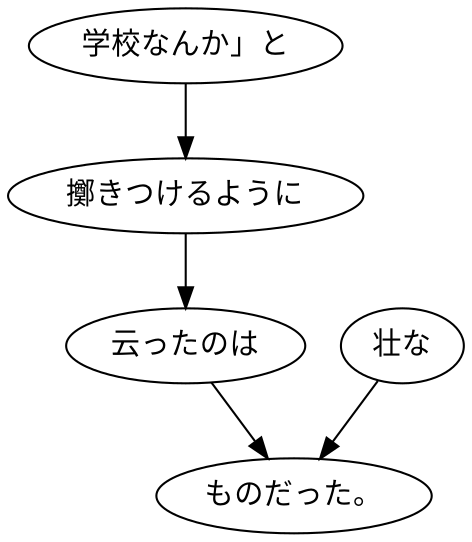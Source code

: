 digraph graph6294 {
	node0 [label="学校なんか」と"];
	node1 [label="擲きつけるように"];
	node2 [label="云ったのは"];
	node3 [label="壮な"];
	node4 [label="ものだった。"];
	node0 -> node1;
	node1 -> node2;
	node2 -> node4;
	node3 -> node4;
}
